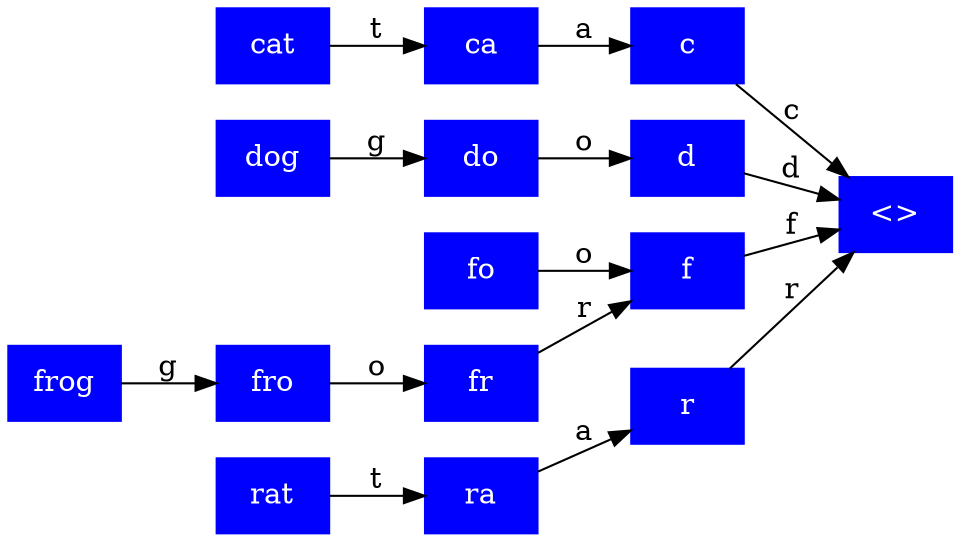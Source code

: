 digraph DoNotNameThisOnlyGraph {
  graph [rankdir = LR, center = 1, orientation = Portrait]
  node [fontsize = 14, shape = box, style = filled, color = blue, fontcolor = white]
  edge [fontsize = 14 ];

  "<>"
  "c"
  "c" -> "<>" [label = "c"]
  "ca"
  "ca" -> "c" [label = "a"]
  "cat"
  "cat" -> "ca" [label = "t"]
  "d"
  "d" -> "<>" [label = "d"]
  "do"
  "do" -> "d" [label = "o"]
  "dog"
  "dog" -> "do" [label = "g"]
  "f"
  "f" -> "<>" [label = "f"]
  "fo"
  "fo" -> "f" [label = "o"]
  "fr"
  "fr" -> "f" [label = "r"]
  "fro"
  "fro" -> "fr" [label = "o"]
  "frog"
  "frog" -> "fro" [label = "g"]
  "r"
  "r" -> "<>" [label = "r"]
  "ra"
  "ra" -> "r" [label = "a"]
  "rat"
  "rat" -> "ra" [label = "t"]
}
